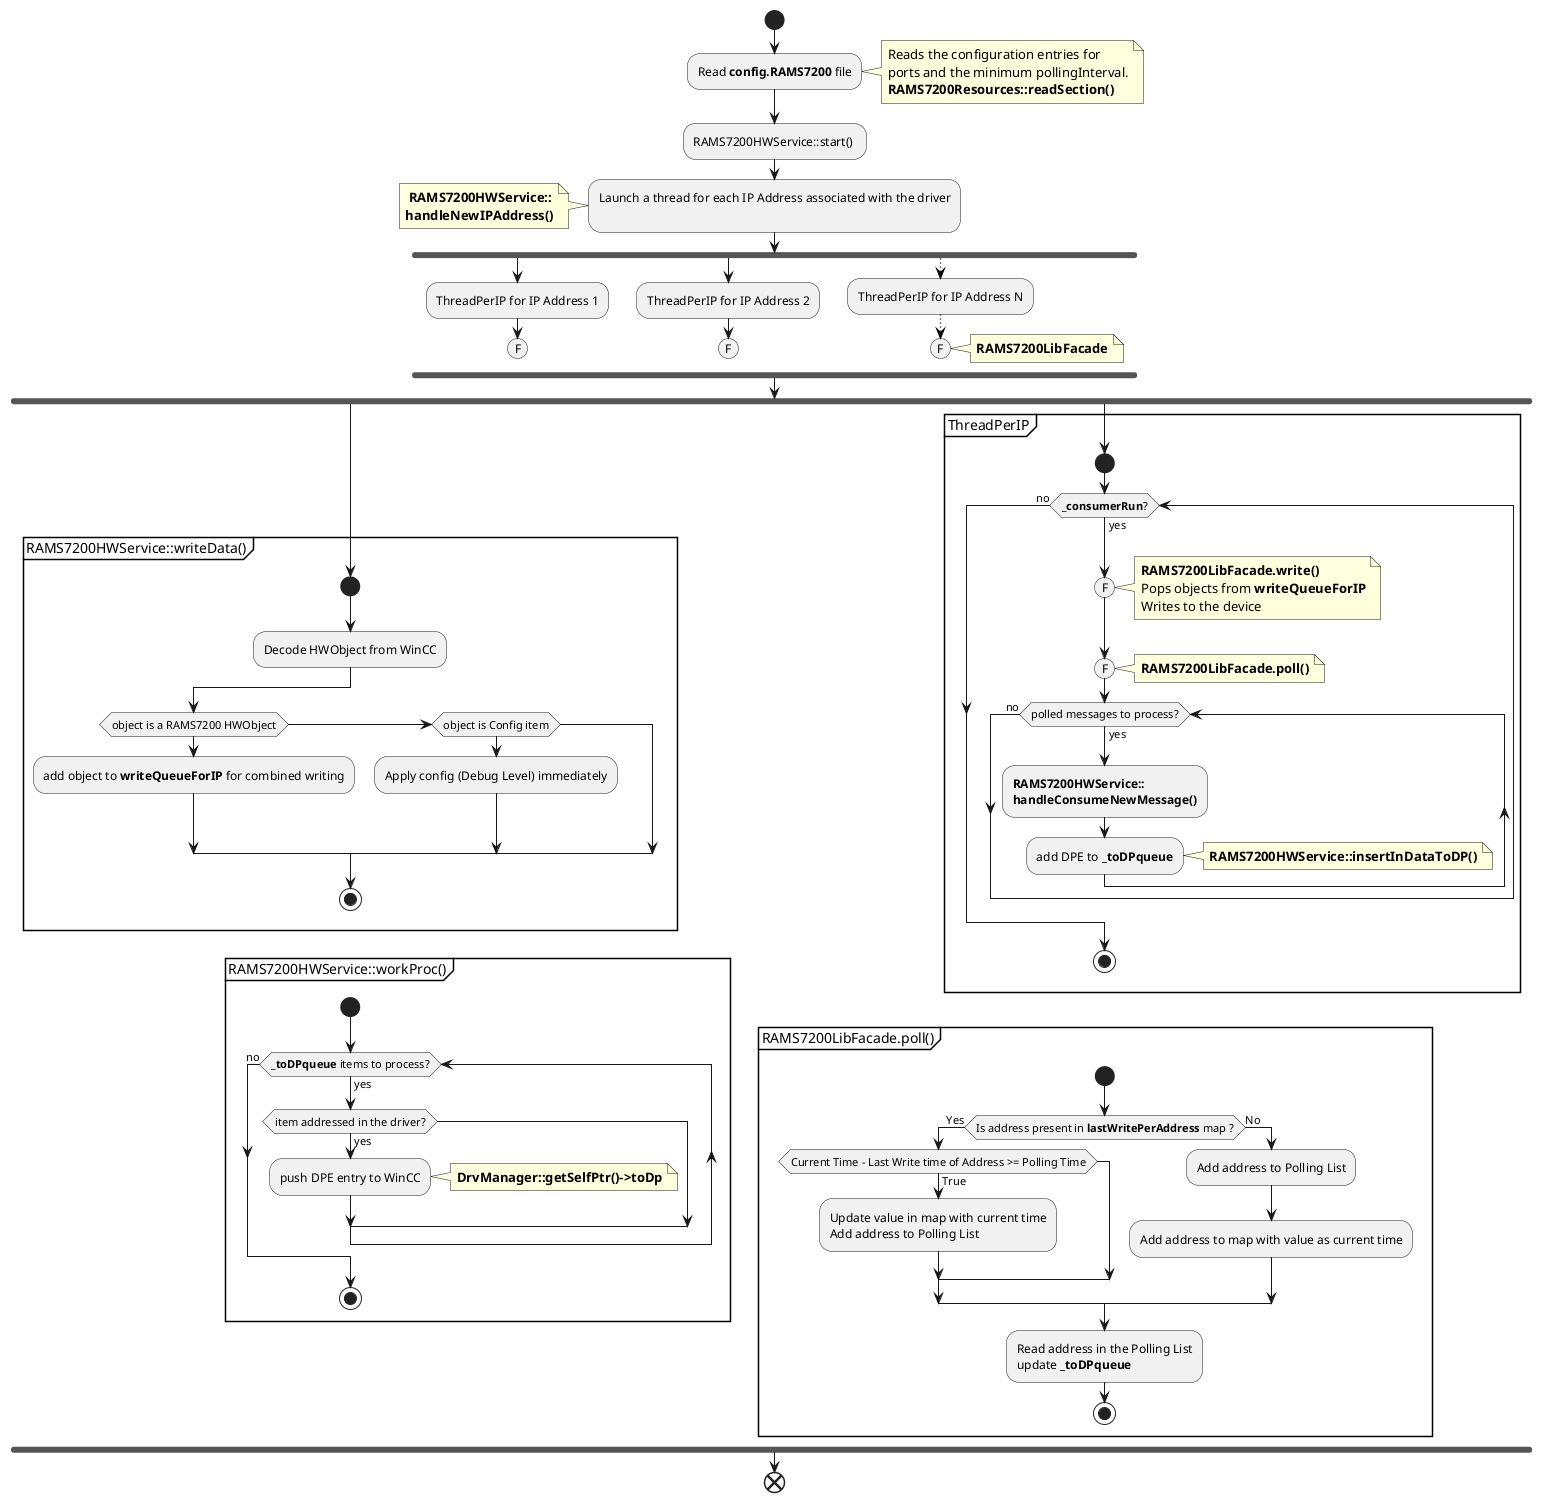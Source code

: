 @startuml
start

:Read <b>config.RAMS7200</b> file;
note right
    Reads the configuration entries for 
    ports and the minimum pollingInterval.
    <b>RAMS7200Resources::readSection()</b>
end note   
:RAMS7200HWService::start() ;

:Launch a thread for each IP Address associated with the driver
;
note left
    <b> RAMS7200HWService::
    <b>handleNewIPAddress()
end note
fork
    :ThreadPerIP for IP Address 1;
    (F)
    detach
fork again
    :ThreadPerIP for IP Address 2;
    (F)
    detach
fork again 
    -[#black,dotted]->
    :ThreadPerIP for IP Address N;
    -[#black,dotted]->
    (F)
    note right
        <b>RAMS7200LibFacade</b>
    end note    
    detach
end fork


fork
    partition RAMS7200HWService::writeData() {
        start
        :Decode HWObject from WinCC;
        if(object is a RAMS7200 HWObject) then
            :add object to <b>writeQueueForIP</b> for combined writing;
        else if(object is Config item) then
            :Apply config (Debug Level) immediately;
        endif
        stop
    }
    partition RAMS7200HWService::workProc() {
        start
        while (<b>_toDPqueue</b> items to process?) is (yes)
            if (item addressed in the driver?) then (yes)
                :push DPE entry to WinCC;
                note right
                    <b>DrvManager::getSelfPtr()->toDp</b>
                end note
            endif
        endwhile (no)  
        stop
    }

fork again 
    skinparam ConditionEndStyle hline
    partition ThreadPerIP {
        start
        while(<b>_consumerRun</b>?) is (yes)
            (F)
            note right
                <b>RAMS7200LibFacade.write()</b>
                Pops objects from <b>writeQueueForIP</b>
                Writes to the device
            end note
            (F)
            note right 
                <b>RAMS7200LibFacade.poll()</b>
            end note
            while (polled messages to process?) is (yes)
                :<b>RAMS7200HWService::
                <b>handleConsumeNewMessage()</b>;
                :add DPE to <b>_toDPqueue</b>;
                note right
                    <b>RAMS7200HWService::insertInDataToDP()</b>
                end note
            endwhile (no)   
        endwhile (no)
        stop
    }
partition RAMS7200LibFacade.poll() {
    start
    if (Is address present in <b>lastWritePerAddress</b> map ?) then (Yes)
        if(Current Time - Last Write time of Address >= Polling Time) then (True)
            :Update value in map with current time
            Add address to Polling List;
        endif
    else (No)
        :Add address to Polling List;
        :Add address to map with value as current time; 
    endif
    :Read address in the Polling List
    update <b>_toDPqueue</b>;
    stop
}   

end fork


end
@enduml